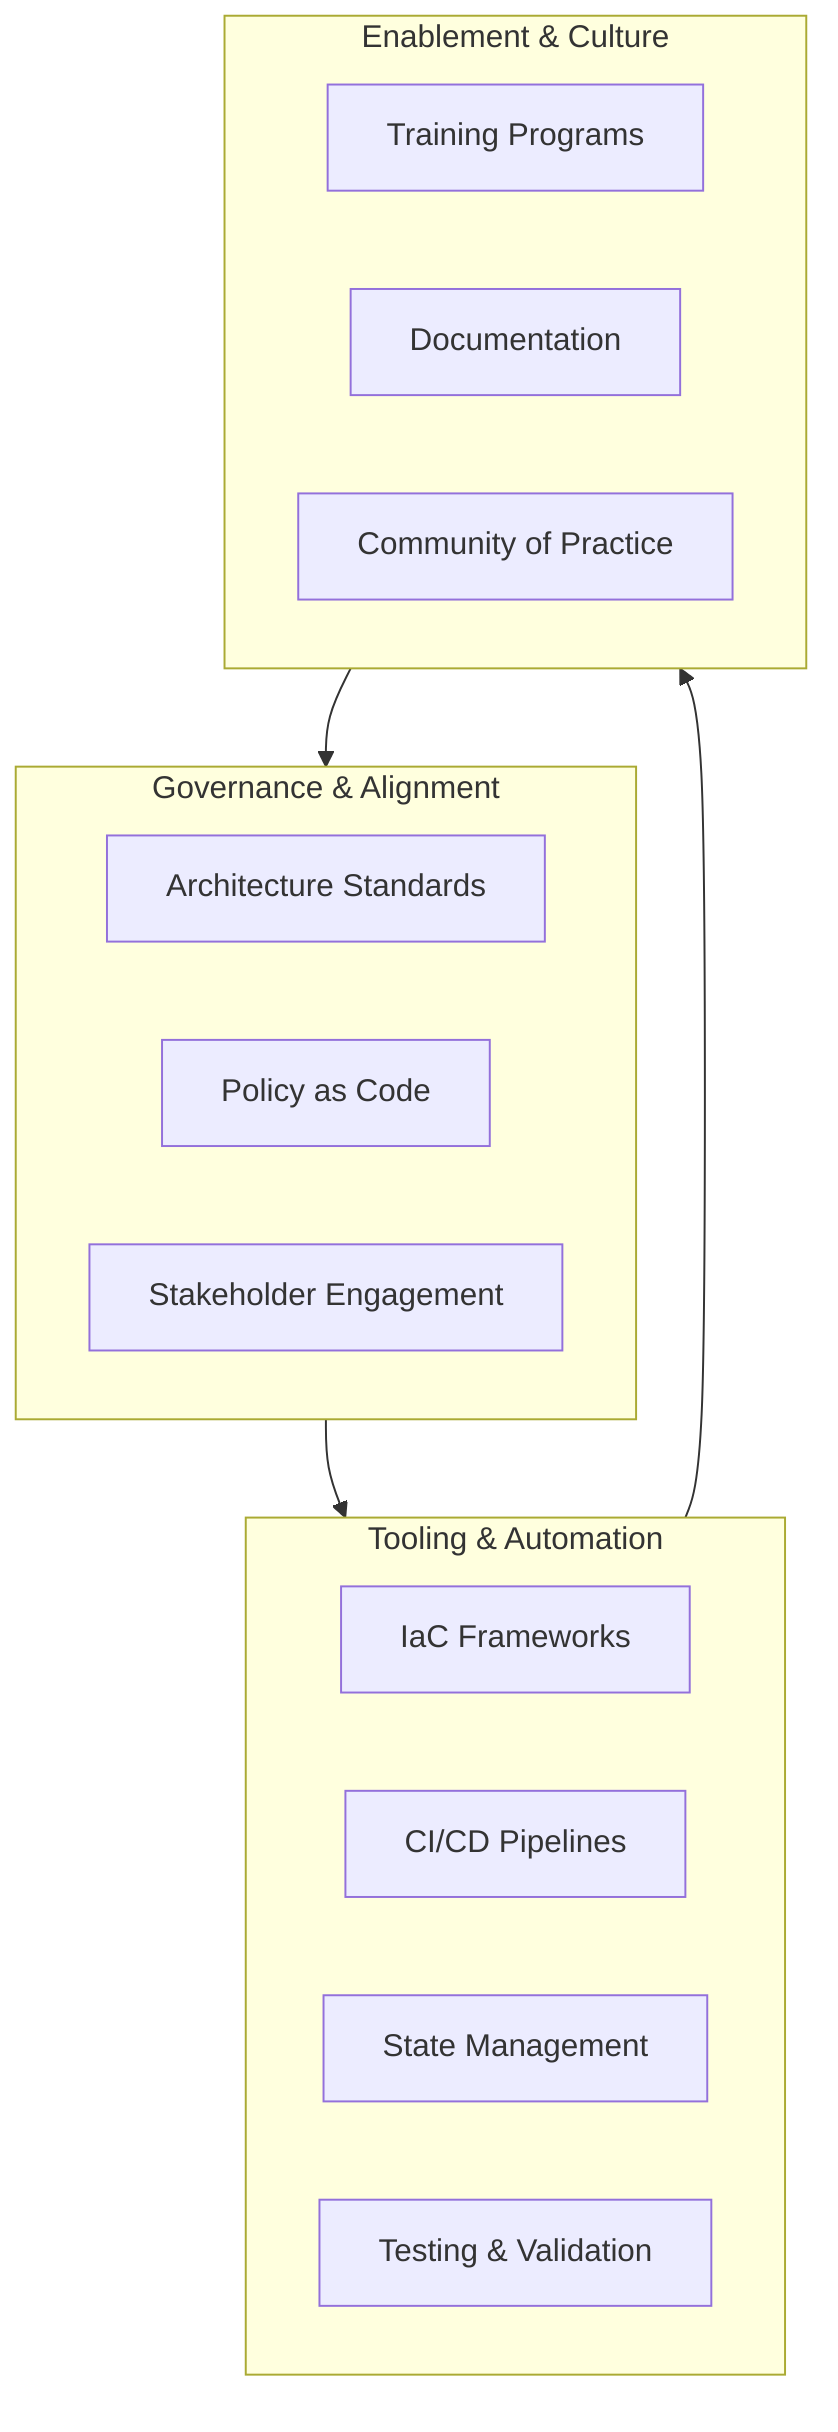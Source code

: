 %% Diagram: Architecture as Code Capability Landscape
flowchart TB
    subgraph Governance[Governance & Alignment]
        G1[Architecture Standards]:::kv-primary
        G2[Policy as Code]:::kv-primary
        G3[Stakeholder Engagement]:::kv-primary
    end
    
    subgraph Tooling[Tooling & Automation]
        T1[IaC Frameworks]:::kv-highlight
        T2[CI/CD Pipelines]:::kv-highlight
        T3[State Management]:::kv-highlight
        T4[Testing & Validation]:::kv-highlight
    end
    
    subgraph Enablement[Enablement & Culture]
        E1[Training Programs]:::kv-accent
        E2[Documentation]:::kv-accent
        E3[Community of Practice]:::kv-accent
    end
    
    Governance --> Tooling
    Tooling --> Enablement
    Enablement --> Governance